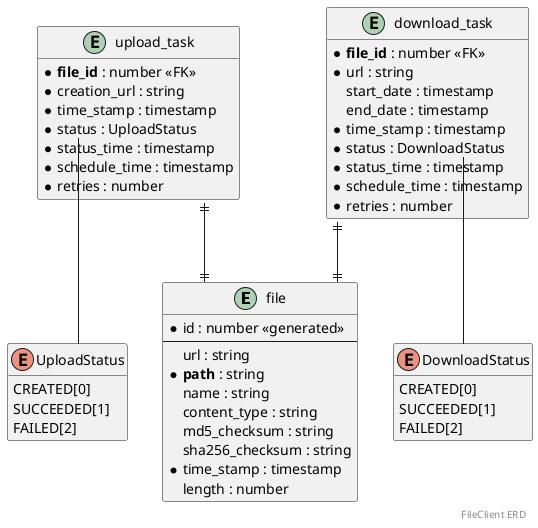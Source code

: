 @startuml FileClient ERD

right footer FileClient ERD

skinparam linetype ortho
' hide circle
hide empty members

entity file {
	* id : number <<generated>>
	--
	url : string
	* **path** : string
	name : string
	content_type : string
	md5_checksum : string
	sha256_checksum : string
	* time_stamp : timestamp
	length : number
}

entity upload_task {
	* **file_id** : number <<FK>>
	* creation_url : string
	* time_stamp : timestamp
	* status : UploadStatus
	* status_time : timestamp
	* schedule_time : timestamp
	* retries : number
}

enum UploadStatus {
  CREATED[0]
  SUCCEEDED[1]
  FAILED[2]
}

entity download_task {
	* **file_id** : number <<FK>>
	* url : string
	start_date : timestamp
	end_date : timestamp
	* time_stamp : timestamp
	* status : DownloadStatus
	* status_time : timestamp
	* schedule_time : timestamp
	* retries : number
}

enum DownloadStatus {
  CREATED[0]
  SUCCEEDED[1]
  FAILED[2]
}

upload_task ||--|| file
upload_task::status -- UploadStatus
download_task ||--|| file
download_task::status -- DownloadStatus

UploadStatus -[hidden]> file

@enduml